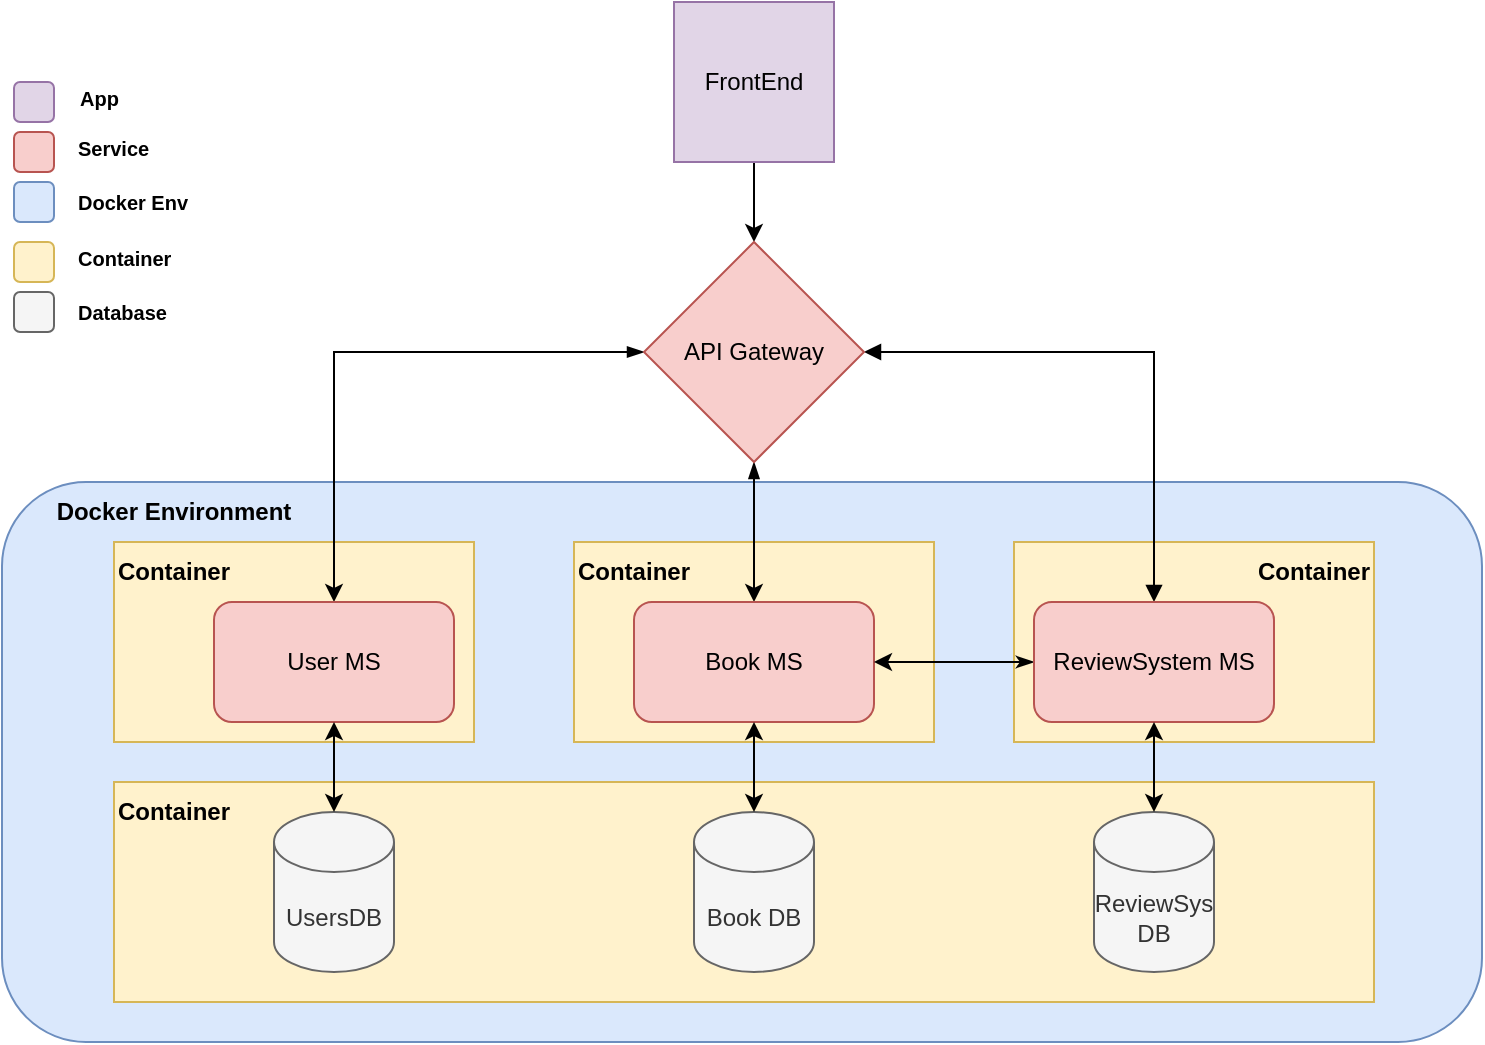 <mxfile version="22.1.11" type="device">
  <diagram name="Página-1" id="w_4EcIZgp0yxvZtANg8L">
    <mxGraphModel dx="980" dy="535" grid="1" gridSize="10" guides="1" tooltips="1" connect="1" arrows="1" fold="1" page="1" pageScale="1" pageWidth="827" pageHeight="1169" background="#ffffff" math="0" shadow="0">
      <root>
        <mxCell id="0" />
        <mxCell id="1" parent="0" />
        <mxCell id="HpePfKXZtGa2mX6j-DcC-22" value="" style="rounded=1;whiteSpace=wrap;html=1;fillColor=#dae8fc;strokeColor=#6c8ebf;" vertex="1" parent="1">
          <mxGeometry x="44" y="290" width="740" height="280" as="geometry" />
        </mxCell>
        <mxCell id="HpePfKXZtGa2mX6j-DcC-20" value="" style="rounded=0;whiteSpace=wrap;html=1;fillColor=#fff2cc;strokeColor=#d6b656;" vertex="1" parent="1">
          <mxGeometry x="100" y="440" width="630" height="110" as="geometry" />
        </mxCell>
        <mxCell id="HpePfKXZtGa2mX6j-DcC-16" value="" style="rounded=0;whiteSpace=wrap;html=1;fillColor=#fff2cc;strokeColor=#d6b656;" vertex="1" parent="1">
          <mxGeometry x="550" y="320" width="180" height="100" as="geometry" />
        </mxCell>
        <mxCell id="HpePfKXZtGa2mX6j-DcC-15" value="" style="rounded=0;whiteSpace=wrap;html=1;fillColor=#fff2cc;strokeColor=#d6b656;" vertex="1" parent="1">
          <mxGeometry x="330" y="320" width="180" height="100" as="geometry" />
        </mxCell>
        <mxCell id="HpePfKXZtGa2mX6j-DcC-14" value="" style="rounded=0;whiteSpace=wrap;html=1;fillColor=#fff2cc;strokeColor=#d6b656;" vertex="1" parent="1">
          <mxGeometry x="100" y="320" width="180" height="100" as="geometry" />
        </mxCell>
        <mxCell id="HpePfKXZtGa2mX6j-DcC-10" style="edgeStyle=orthogonalEdgeStyle;rounded=0;orthogonalLoop=1;jettySize=auto;html=1;entryX=0.5;entryY=0;entryDx=0;entryDy=0;" edge="1" parent="1" source="HpePfKXZtGa2mX6j-DcC-1" target="HpePfKXZtGa2mX6j-DcC-2">
          <mxGeometry relative="1" as="geometry" />
        </mxCell>
        <mxCell id="HpePfKXZtGa2mX6j-DcC-1" value="FrontEnd" style="whiteSpace=wrap;html=1;aspect=fixed;fillColor=#e1d5e7;strokeColor=#9673a6;" vertex="1" parent="1">
          <mxGeometry x="380" y="50" width="80" height="80" as="geometry" />
        </mxCell>
        <mxCell id="HpePfKXZtGa2mX6j-DcC-7" style="edgeStyle=orthogonalEdgeStyle;rounded=0;orthogonalLoop=1;jettySize=auto;html=1;exitX=0;exitY=0.5;exitDx=0;exitDy=0;startArrow=blockThin;startFill=1;" edge="1" parent="1" source="HpePfKXZtGa2mX6j-DcC-2" target="HpePfKXZtGa2mX6j-DcC-4">
          <mxGeometry relative="1" as="geometry" />
        </mxCell>
        <mxCell id="HpePfKXZtGa2mX6j-DcC-8" style="edgeStyle=orthogonalEdgeStyle;rounded=0;orthogonalLoop=1;jettySize=auto;html=1;exitX=0.5;exitY=1;exitDx=0;exitDy=0;entryX=0.5;entryY=0;entryDx=0;entryDy=0;startArrow=blockThin;startFill=1;" edge="1" parent="1" source="HpePfKXZtGa2mX6j-DcC-2" target="HpePfKXZtGa2mX6j-DcC-5">
          <mxGeometry relative="1" as="geometry" />
        </mxCell>
        <mxCell id="HpePfKXZtGa2mX6j-DcC-9" style="edgeStyle=orthogonalEdgeStyle;rounded=0;orthogonalLoop=1;jettySize=auto;html=1;exitX=1;exitY=0.5;exitDx=0;exitDy=0;endArrow=block;endFill=1;startArrow=block;startFill=1;" edge="1" parent="1" source="HpePfKXZtGa2mX6j-DcC-2" target="HpePfKXZtGa2mX6j-DcC-6">
          <mxGeometry relative="1" as="geometry" />
        </mxCell>
        <mxCell id="HpePfKXZtGa2mX6j-DcC-2" value="API Gateway" style="rhombus;whiteSpace=wrap;html=1;fillColor=#f8cecc;strokeColor=#b85450;" vertex="1" parent="1">
          <mxGeometry x="365" y="170" width="110" height="110" as="geometry" />
        </mxCell>
        <mxCell id="HpePfKXZtGa2mX6j-DcC-4" value="User MS" style="rounded=1;whiteSpace=wrap;html=1;fillColor=#f8cecc;strokeColor=#b85450;" vertex="1" parent="1">
          <mxGeometry x="150" y="350" width="120" height="60" as="geometry" />
        </mxCell>
        <mxCell id="HpePfKXZtGa2mX6j-DcC-5" value="Book MS" style="rounded=1;whiteSpace=wrap;html=1;fillColor=#f8cecc;strokeColor=#b85450;" vertex="1" parent="1">
          <mxGeometry x="360" y="350" width="120" height="60" as="geometry" />
        </mxCell>
        <mxCell id="HpePfKXZtGa2mX6j-DcC-27" style="edgeStyle=orthogonalEdgeStyle;rounded=0;orthogonalLoop=1;jettySize=auto;html=1;exitX=0;exitY=0.5;exitDx=0;exitDy=0;entryX=1;entryY=0.5;entryDx=0;entryDy=0;startArrow=classicThin;startFill=1;" edge="1" parent="1" source="HpePfKXZtGa2mX6j-DcC-6" target="HpePfKXZtGa2mX6j-DcC-5">
          <mxGeometry relative="1" as="geometry" />
        </mxCell>
        <mxCell id="HpePfKXZtGa2mX6j-DcC-6" value="ReviewSystem MS" style="rounded=1;whiteSpace=wrap;html=1;fillColor=#f8cecc;strokeColor=#b85450;" vertex="1" parent="1">
          <mxGeometry x="560" y="350" width="120" height="60" as="geometry" />
        </mxCell>
        <mxCell id="HpePfKXZtGa2mX6j-DcC-11" value="Book DB" style="shape=cylinder3;whiteSpace=wrap;html=1;boundedLbl=1;backgroundOutline=1;size=15;fillColor=#f5f5f5;fontColor=#333333;strokeColor=#666666;" vertex="1" parent="1">
          <mxGeometry x="390" y="455" width="60" height="80" as="geometry" />
        </mxCell>
        <mxCell id="HpePfKXZtGa2mX6j-DcC-12" value="UsersDB" style="shape=cylinder3;whiteSpace=wrap;html=1;boundedLbl=1;backgroundOutline=1;size=15;fillColor=#f5f5f5;fontColor=#333333;strokeColor=#666666;" vertex="1" parent="1">
          <mxGeometry x="180" y="455" width="60" height="80" as="geometry" />
        </mxCell>
        <mxCell id="HpePfKXZtGa2mX6j-DcC-13" value="ReviewSys&lt;br&gt;DB" style="shape=cylinder3;whiteSpace=wrap;html=1;boundedLbl=1;backgroundOutline=1;size=15;fillColor=#f5f5f5;fontColor=#333333;strokeColor=#666666;" vertex="1" parent="1">
          <mxGeometry x="590" y="455" width="60" height="80" as="geometry" />
        </mxCell>
        <mxCell id="HpePfKXZtGa2mX6j-DcC-17" value="&lt;b&gt;Container&lt;/b&gt;" style="text;html=1;strokeColor=none;fillColor=none;align=center;verticalAlign=middle;whiteSpace=wrap;rounded=0;" vertex="1" parent="1">
          <mxGeometry x="100" y="320" width="60" height="30" as="geometry" />
        </mxCell>
        <mxCell id="HpePfKXZtGa2mX6j-DcC-18" value="&lt;b&gt;Container&lt;/b&gt;" style="text;html=1;strokeColor=none;fillColor=none;align=center;verticalAlign=middle;whiteSpace=wrap;rounded=0;" vertex="1" parent="1">
          <mxGeometry x="330" y="320" width="60" height="30" as="geometry" />
        </mxCell>
        <mxCell id="HpePfKXZtGa2mX6j-DcC-19" value="&lt;b&gt;Container&lt;/b&gt;" style="text;html=1;strokeColor=none;fillColor=none;align=center;verticalAlign=middle;whiteSpace=wrap;rounded=0;" vertex="1" parent="1">
          <mxGeometry x="670" y="320" width="60" height="30" as="geometry" />
        </mxCell>
        <mxCell id="HpePfKXZtGa2mX6j-DcC-21" value="&lt;b&gt;Container&lt;/b&gt;" style="text;html=1;strokeColor=none;fillColor=none;align=center;verticalAlign=middle;whiteSpace=wrap;rounded=0;" vertex="1" parent="1">
          <mxGeometry x="100" y="440" width="60" height="30" as="geometry" />
        </mxCell>
        <mxCell id="HpePfKXZtGa2mX6j-DcC-23" value="&lt;b&gt;Docker Environment&lt;/b&gt;" style="text;html=1;strokeColor=none;fillColor=none;align=center;verticalAlign=middle;whiteSpace=wrap;rounded=0;" vertex="1" parent="1">
          <mxGeometry x="65" y="290" width="130" height="30" as="geometry" />
        </mxCell>
        <mxCell id="HpePfKXZtGa2mX6j-DcC-24" style="edgeStyle=orthogonalEdgeStyle;rounded=0;orthogonalLoop=1;jettySize=auto;html=1;exitX=0.5;exitY=1;exitDx=0;exitDy=0;entryX=0.5;entryY=0;entryDx=0;entryDy=0;entryPerimeter=0;startArrow=classic;startFill=1;" edge="1" parent="1" source="HpePfKXZtGa2mX6j-DcC-5" target="HpePfKXZtGa2mX6j-DcC-11">
          <mxGeometry relative="1" as="geometry" />
        </mxCell>
        <mxCell id="HpePfKXZtGa2mX6j-DcC-25" style="edgeStyle=orthogonalEdgeStyle;rounded=0;orthogonalLoop=1;jettySize=auto;html=1;exitX=0.5;exitY=1;exitDx=0;exitDy=0;entryX=0.5;entryY=0;entryDx=0;entryDy=0;entryPerimeter=0;startArrow=classic;startFill=1;" edge="1" parent="1" source="HpePfKXZtGa2mX6j-DcC-6" target="HpePfKXZtGa2mX6j-DcC-13">
          <mxGeometry relative="1" as="geometry" />
        </mxCell>
        <mxCell id="HpePfKXZtGa2mX6j-DcC-26" style="edgeStyle=orthogonalEdgeStyle;rounded=0;orthogonalLoop=1;jettySize=auto;html=1;exitX=0.5;exitY=1;exitDx=0;exitDy=0;entryX=0.5;entryY=0;entryDx=0;entryDy=0;entryPerimeter=0;startArrow=classic;startFill=1;" edge="1" parent="1" source="HpePfKXZtGa2mX6j-DcC-4" target="HpePfKXZtGa2mX6j-DcC-12">
          <mxGeometry relative="1" as="geometry" />
        </mxCell>
        <mxCell id="HpePfKXZtGa2mX6j-DcC-29" value="" style="rounded=1;whiteSpace=wrap;html=1;fillColor=#e1d5e7;strokeColor=#9673a6;" vertex="1" parent="1">
          <mxGeometry x="50" y="90" width="20" height="20" as="geometry" />
        </mxCell>
        <mxCell id="HpePfKXZtGa2mX6j-DcC-30" value="" style="rounded=1;whiteSpace=wrap;html=1;fillColor=#f8cecc;strokeColor=#b85450;" vertex="1" parent="1">
          <mxGeometry x="50" y="115" width="20" height="20" as="geometry" />
        </mxCell>
        <mxCell id="HpePfKXZtGa2mX6j-DcC-31" value="" style="rounded=1;whiteSpace=wrap;html=1;fillColor=#dae8fc;strokeColor=#6c8ebf;" vertex="1" parent="1">
          <mxGeometry x="50" y="140" width="20" height="20" as="geometry" />
        </mxCell>
        <mxCell id="HpePfKXZtGa2mX6j-DcC-32" value="" style="rounded=1;whiteSpace=wrap;html=1;fillColor=#fff2cc;strokeColor=#d6b656;" vertex="1" parent="1">
          <mxGeometry x="50" y="170" width="20" height="20" as="geometry" />
        </mxCell>
        <mxCell id="HpePfKXZtGa2mX6j-DcC-33" value="" style="rounded=1;whiteSpace=wrap;html=1;fillColor=#f5f5f5;fontColor=#333333;strokeColor=#666666;" vertex="1" parent="1">
          <mxGeometry x="50" y="195" width="20" height="20" as="geometry" />
        </mxCell>
        <mxCell id="HpePfKXZtGa2mX6j-DcC-36" value="&lt;span style=&quot;font-size: 10px;&quot;&gt;App&lt;/span&gt;" style="text;html=1;strokeColor=none;fillColor=none;align=left;verticalAlign=middle;whiteSpace=wrap;rounded=0;fontStyle=1;fontSize=10;" vertex="1" parent="1">
          <mxGeometry x="81" y="82.5" width="60" height="30" as="geometry" />
        </mxCell>
        <mxCell id="HpePfKXZtGa2mX6j-DcC-37" value="&lt;span style=&quot;font-size: 10px;&quot;&gt;Service&lt;/span&gt;" style="text;html=1;strokeColor=none;fillColor=none;align=left;verticalAlign=middle;whiteSpace=wrap;rounded=0;fontStyle=1;fontSize=10;" vertex="1" parent="1">
          <mxGeometry x="80" y="107.5" width="60" height="30" as="geometry" />
        </mxCell>
        <mxCell id="HpePfKXZtGa2mX6j-DcC-38" value="&lt;span style=&quot;font-size: 10px;&quot;&gt;Docker Env&lt;/span&gt;" style="text;html=1;strokeColor=none;fillColor=none;align=left;verticalAlign=middle;whiteSpace=wrap;rounded=0;fontStyle=1;fontSize=10;" vertex="1" parent="1">
          <mxGeometry x="80" y="135" width="80" height="30" as="geometry" />
        </mxCell>
        <mxCell id="HpePfKXZtGa2mX6j-DcC-39" value="&lt;span style=&quot;font-size: 10px;&quot;&gt;Container&lt;/span&gt;" style="text;html=1;strokeColor=none;fillColor=none;align=left;verticalAlign=middle;whiteSpace=wrap;rounded=0;fontStyle=1;fontSize=10;" vertex="1" parent="1">
          <mxGeometry x="80" y="162.5" width="80" height="30" as="geometry" />
        </mxCell>
        <mxCell id="HpePfKXZtGa2mX6j-DcC-40" value="&lt;span style=&quot;font-size: 10px;&quot;&gt;Database&lt;/span&gt;" style="text;html=1;strokeColor=none;fillColor=none;align=left;verticalAlign=middle;whiteSpace=wrap;rounded=0;fontStyle=1;fontSize=10;" vertex="1" parent="1">
          <mxGeometry x="80" y="190" width="80" height="30" as="geometry" />
        </mxCell>
      </root>
    </mxGraphModel>
  </diagram>
</mxfile>
